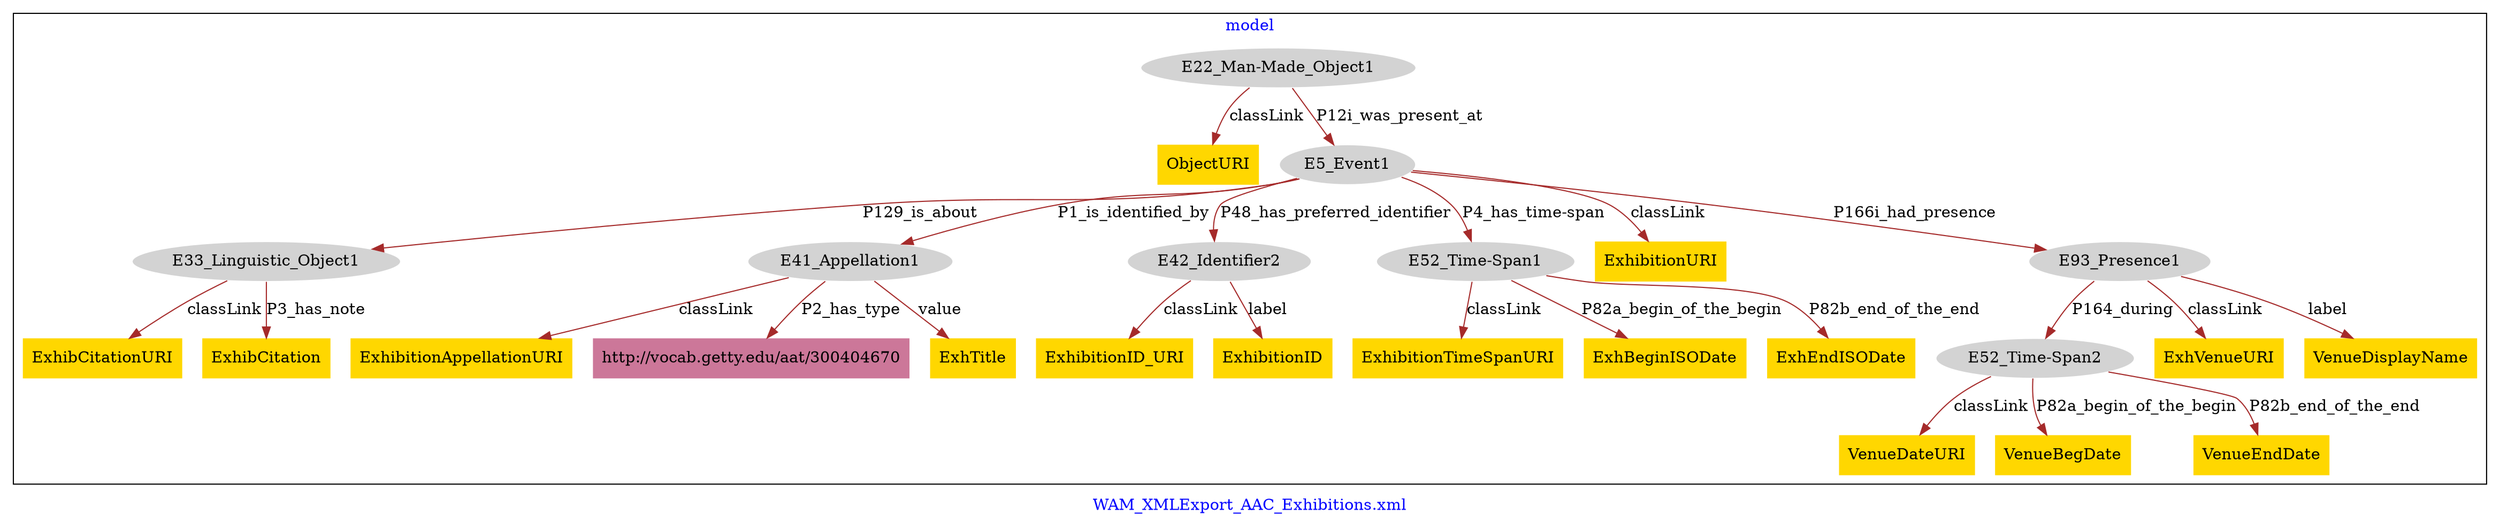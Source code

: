 digraph n0 {
fontcolor="blue"
remincross="true"
label="WAM_XMLExport_AAC_Exhibitions.xml"
subgraph cluster {
label="model"
n2[style="filled",color="white",fillcolor="lightgray",label="E22_Man-Made_Object1"];
n3[shape="plaintext",style="filled",fillcolor="gold",label="ObjectURI"];
n4[style="filled",color="white",fillcolor="lightgray",label="E5_Event1"];
n5[style="filled",color="white",fillcolor="lightgray",label="E33_Linguistic_Object1"];
n6[shape="plaintext",style="filled",fillcolor="gold",label="ExhibCitationURI"];
n7[shape="plaintext",style="filled",fillcolor="gold",label="ExhibCitation"];
n8[style="filled",color="white",fillcolor="lightgray",label="E41_Appellation1"];
n9[shape="plaintext",style="filled",fillcolor="gold",label="ExhibitionAppellationURI"];
n10[shape="plaintext",style="filled",fillcolor="#CC7799",label="http://vocab.getty.edu/aat/300404670"];
n11[shape="plaintext",style="filled",fillcolor="gold",label="ExhTitle"];
n12[style="filled",color="white",fillcolor="lightgray",label="E42_Identifier2"];
n13[shape="plaintext",style="filled",fillcolor="gold",label="ExhibitionID_URI"];
n14[shape="plaintext",style="filled",fillcolor="gold",label="ExhibitionID"];
n15[style="filled",color="white",fillcolor="lightgray",label="E52_Time-Span1"];
n16[shape="plaintext",style="filled",fillcolor="gold",label="ExhibitionTimeSpanURI"];
n17[shape="plaintext",style="filled",fillcolor="gold",label="ExhBeginISODate"];
n18[shape="plaintext",style="filled",fillcolor="gold",label="ExhEndISODate"];
n19[style="filled",color="white",fillcolor="lightgray",label="E52_Time-Span2"];
n20[shape="plaintext",style="filled",fillcolor="gold",label="VenueDateURI"];
n21[shape="plaintext",style="filled",fillcolor="gold",label="VenueBegDate"];
n22[shape="plaintext",style="filled",fillcolor="gold",label="VenueEndDate"];
n23[shape="plaintext",style="filled",fillcolor="gold",label="ExhibitionURI"];
n24[style="filled",color="white",fillcolor="lightgray",label="E93_Presence1"];
n25[shape="plaintext",style="filled",fillcolor="gold",label="ExhVenueURI"];
n26[shape="plaintext",style="filled",fillcolor="gold",label="VenueDisplayName"];
}
n2 -> n3[color="brown",fontcolor="black",label="classLink"]
n2 -> n4[color="brown",fontcolor="black",label="P12i_was_present_at"]
n5 -> n6[color="brown",fontcolor="black",label="classLink"]
n5 -> n7[color="brown",fontcolor="black",label="P3_has_note"]
n8 -> n9[color="brown",fontcolor="black",label="classLink"]
n8 -> n10[color="brown",fontcolor="black",label="P2_has_type"]
n8 -> n11[color="brown",fontcolor="black",label="value"]
n12 -> n13[color="brown",fontcolor="black",label="classLink"]
n12 -> n14[color="brown",fontcolor="black",label="label"]
n15 -> n16[color="brown",fontcolor="black",label="classLink"]
n15 -> n17[color="brown",fontcolor="black",label="P82a_begin_of_the_begin"]
n15 -> n18[color="brown",fontcolor="black",label="P82b_end_of_the_end"]
n19 -> n20[color="brown",fontcolor="black",label="classLink"]
n19 -> n21[color="brown",fontcolor="black",label="P82a_begin_of_the_begin"]
n19 -> n22[color="brown",fontcolor="black",label="P82b_end_of_the_end"]
n4 -> n23[color="brown",fontcolor="black",label="classLink"]
n4 -> n5[color="brown",fontcolor="black",label="P129_is_about"]
n4 -> n24[color="brown",fontcolor="black",label="P166i_had_presence"]
n4 -> n8[color="brown",fontcolor="black",label="P1_is_identified_by"]
n4 -> n12[color="brown",fontcolor="black",label="P48_has_preferred_identifier"]
n4 -> n15[color="brown",fontcolor="black",label="P4_has_time-span"]
n24 -> n25[color="brown",fontcolor="black",label="classLink"]
n24 -> n19[color="brown",fontcolor="black",label="P164_during"]
n24 -> n26[color="brown",fontcolor="black",label="label"]
}
